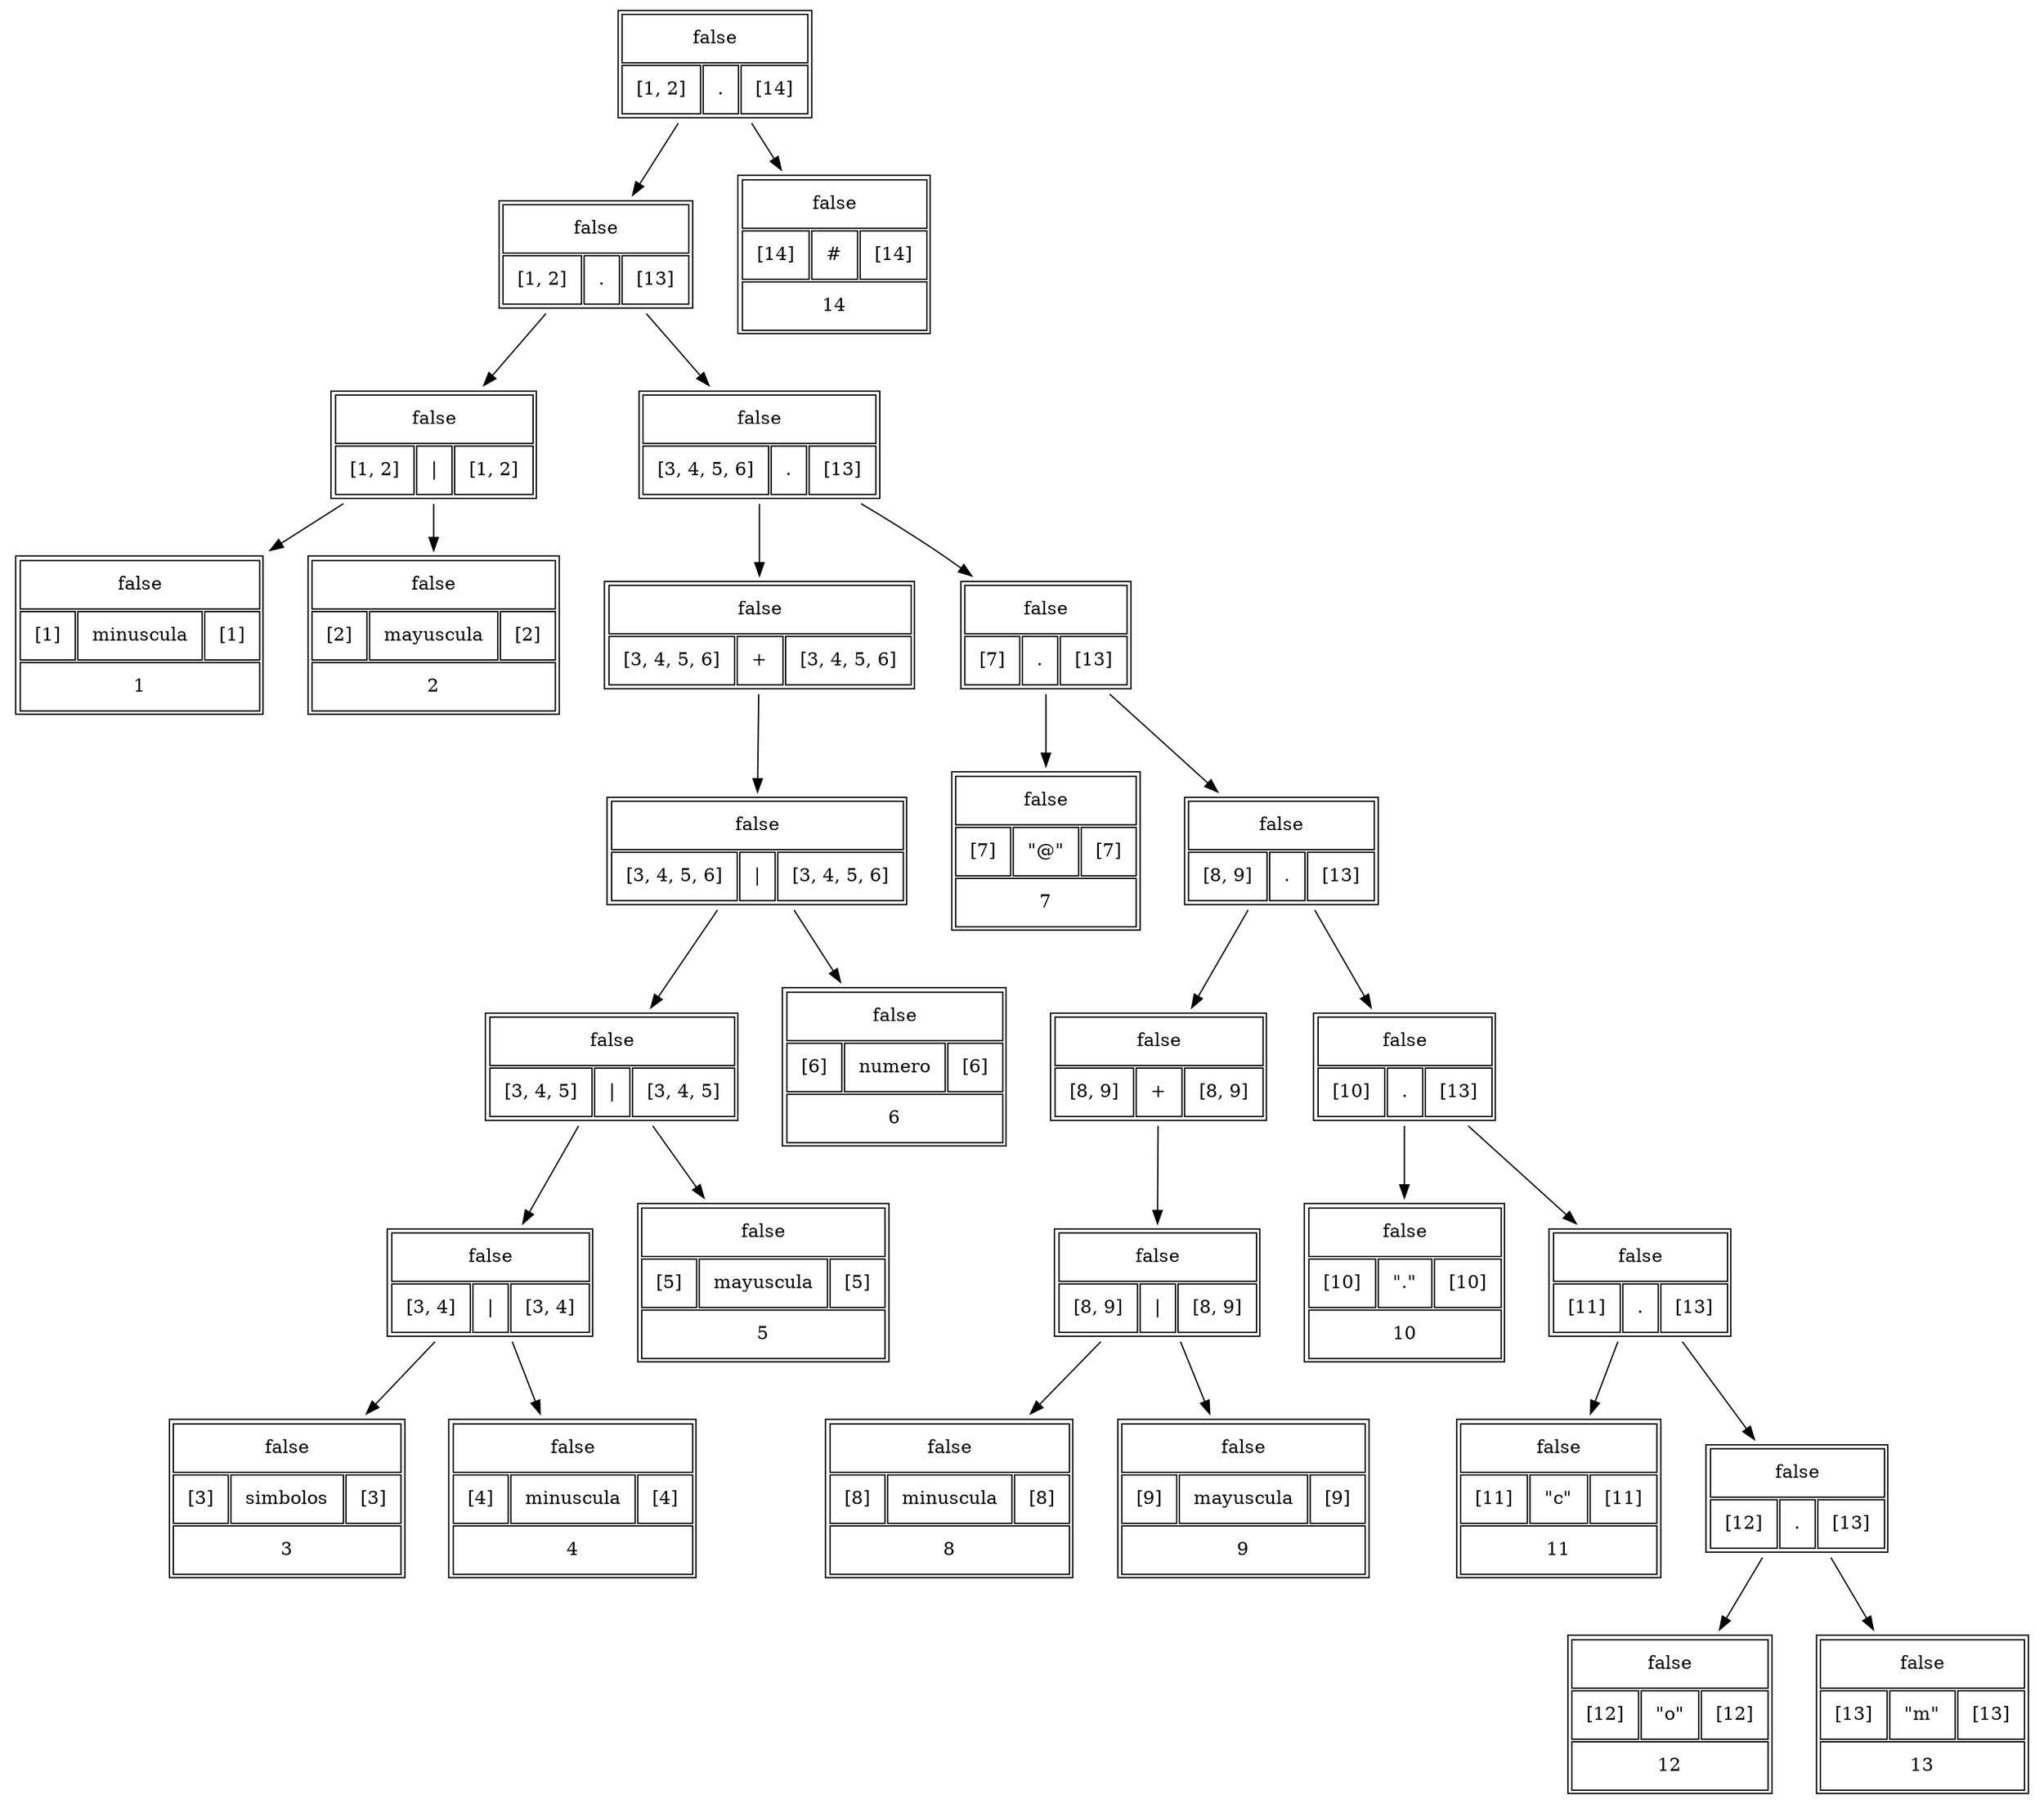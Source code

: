 digraph G {
N_1[shape = none label=<
<TABLE border="1" cellspacing="2" cellpadding="10" > 
<TR>
<TD colspan="3">false</TD>
</TR>
<TR>
<TD >[1, 2]</TD>
<TD >.</TD>
<TD >[14]</TD>
</TR>
</TABLE>>];N_2[shape = none label=<
<TABLE border="1" cellspacing="2" cellpadding="10" > 
<TR>
<TD colspan="3">false</TD>
</TR>
<TR>
<TD >[1, 2]</TD>
<TD >.</TD>
<TD >[13]</TD>
</TR>
</TABLE>>];N_1 -> N_2;
N_3[shape = none label=<
<TABLE border="1" cellspacing="2" cellpadding="10" > 
<TR>
<TD colspan="3">false</TD>
</TR>
<TR>
<TD >[1, 2]</TD>
<TD >|</TD>
<TD >[1, 2]</TD>
</TR>
</TABLE>>];N_2 -> N_3;
N_4[shape = none label =<
<TABLE border="1" cellspacing="2" cellpadding="10" > 
<TR>
<TD colspan="3">false</TD>
</TR>
<TR>
<TD>[1]</TD>
<TD >minuscula</TD>
<TD>[1]</TD>
</TR>
<TR>
<TD colspan="3">1</TD>
</TR>
</TABLE>>];N_3 -> N_4;
N_5[shape = none label =<
<TABLE border="1" cellspacing="2" cellpadding="10" > 
<TR>
<TD colspan="3">false</TD>
</TR>
<TR>
<TD>[2]</TD>
<TD >mayuscula</TD>
<TD>[2]</TD>
</TR>
<TR>
<TD colspan="3">2</TD>
</TR>
</TABLE>>];N_3 -> N_5;
N_6[shape = none label=<
<TABLE border="1" cellspacing="2" cellpadding="10" > 
<TR>
<TD colspan="3">false</TD>
</TR>
<TR>
<TD >[3, 4, 5, 6]</TD>
<TD >.</TD>
<TD >[13]</TD>
</TR>
</TABLE>>];N_2 -> N_6;
N_7[shape = none label=<
<TABLE border="1" cellspacing="2" cellpadding="10" > 
<TR>
<TD colspan="3">false</TD>
</TR>
<TR>
<TD >[3, 4, 5, 6]</TD>
<TD >+</TD>
<TD >[3, 4, 5, 6]</TD>
</TR>
</TABLE>>];N_6 -> N_7;
N_8[shape = none label=<
<TABLE border="1" cellspacing="2" cellpadding="10" > 
<TR>
<TD colspan="3">false</TD>
</TR>
<TR>
<TD >[3, 4, 5, 6]</TD>
<TD >|</TD>
<TD >[3, 4, 5, 6]</TD>
</TR>
</TABLE>>];N_7 -> N_8;
N_9[shape = none label=<
<TABLE border="1" cellspacing="2" cellpadding="10" > 
<TR>
<TD colspan="3">false</TD>
</TR>
<TR>
<TD >[3, 4, 5]</TD>
<TD >|</TD>
<TD >[3, 4, 5]</TD>
</TR>
</TABLE>>];N_8 -> N_9;
N_10[shape = none label=<
<TABLE border="1" cellspacing="2" cellpadding="10" > 
<TR>
<TD colspan="3">false</TD>
</TR>
<TR>
<TD >[3, 4]</TD>
<TD >|</TD>
<TD >[3, 4]</TD>
</TR>
</TABLE>>];N_9 -> N_10;
N_11[shape = none label =<
<TABLE border="1" cellspacing="2" cellpadding="10" > 
<TR>
<TD colspan="3">false</TD>
</TR>
<TR>
<TD>[3]</TD>
<TD >simbolos</TD>
<TD>[3]</TD>
</TR>
<TR>
<TD colspan="3">3</TD>
</TR>
</TABLE>>];N_10 -> N_11;
N_12[shape = none label =<
<TABLE border="1" cellspacing="2" cellpadding="10" > 
<TR>
<TD colspan="3">false</TD>
</TR>
<TR>
<TD>[4]</TD>
<TD >minuscula</TD>
<TD>[4]</TD>
</TR>
<TR>
<TD colspan="3">4</TD>
</TR>
</TABLE>>];N_10 -> N_12;
N_13[shape = none label =<
<TABLE border="1" cellspacing="2" cellpadding="10" > 
<TR>
<TD colspan="3">false</TD>
</TR>
<TR>
<TD>[5]</TD>
<TD >mayuscula</TD>
<TD>[5]</TD>
</TR>
<TR>
<TD colspan="3">5</TD>
</TR>
</TABLE>>];N_9 -> N_13;
N_14[shape = none label =<
<TABLE border="1" cellspacing="2" cellpadding="10" > 
<TR>
<TD colspan="3">false</TD>
</TR>
<TR>
<TD>[6]</TD>
<TD >numero</TD>
<TD>[6]</TD>
</TR>
<TR>
<TD colspan="3">6</TD>
</TR>
</TABLE>>];N_8 -> N_14;
N_15[shape = none label=<
<TABLE border="1" cellspacing="2" cellpadding="10" > 
<TR>
<TD colspan="3">false</TD>
</TR>
<TR>
<TD >[7]</TD>
<TD >.</TD>
<TD >[13]</TD>
</TR>
</TABLE>>];N_6 -> N_15;
N_16[shape = none label =<
<TABLE border="1" cellspacing="2" cellpadding="10" > 
<TR>
<TD colspan="3">false</TD>
</TR>
<TR>
<TD>[7]</TD>
<TD >"@"</TD>
<TD>[7]</TD>
</TR>
<TR>
<TD colspan="3">7</TD>
</TR>
</TABLE>>];N_15 -> N_16;
N_17[shape = none label=<
<TABLE border="1" cellspacing="2" cellpadding="10" > 
<TR>
<TD colspan="3">false</TD>
</TR>
<TR>
<TD >[8, 9]</TD>
<TD >.</TD>
<TD >[13]</TD>
</TR>
</TABLE>>];N_15 -> N_17;
N_18[shape = none label=<
<TABLE border="1" cellspacing="2" cellpadding="10" > 
<TR>
<TD colspan="3">false</TD>
</TR>
<TR>
<TD >[8, 9]</TD>
<TD >+</TD>
<TD >[8, 9]</TD>
</TR>
</TABLE>>];N_17 -> N_18;
N_19[shape = none label=<
<TABLE border="1" cellspacing="2" cellpadding="10" > 
<TR>
<TD colspan="3">false</TD>
</TR>
<TR>
<TD >[8, 9]</TD>
<TD >|</TD>
<TD >[8, 9]</TD>
</TR>
</TABLE>>];N_18 -> N_19;
N_20[shape = none label =<
<TABLE border="1" cellspacing="2" cellpadding="10" > 
<TR>
<TD colspan="3">false</TD>
</TR>
<TR>
<TD>[8]</TD>
<TD >minuscula</TD>
<TD>[8]</TD>
</TR>
<TR>
<TD colspan="3">8</TD>
</TR>
</TABLE>>];N_19 -> N_20;
N_21[shape = none label =<
<TABLE border="1" cellspacing="2" cellpadding="10" > 
<TR>
<TD colspan="3">false</TD>
</TR>
<TR>
<TD>[9]</TD>
<TD >mayuscula</TD>
<TD>[9]</TD>
</TR>
<TR>
<TD colspan="3">9</TD>
</TR>
</TABLE>>];N_19 -> N_21;
N_22[shape = none label=<
<TABLE border="1" cellspacing="2" cellpadding="10" > 
<TR>
<TD colspan="3">false</TD>
</TR>
<TR>
<TD >[10]</TD>
<TD >.</TD>
<TD >[13]</TD>
</TR>
</TABLE>>];N_17 -> N_22;
N_23[shape = none label =<
<TABLE border="1" cellspacing="2" cellpadding="10" > 
<TR>
<TD colspan="3">false</TD>
</TR>
<TR>
<TD>[10]</TD>
<TD >"."</TD>
<TD>[10]</TD>
</TR>
<TR>
<TD colspan="3">10</TD>
</TR>
</TABLE>>];N_22 -> N_23;
N_24[shape = none label=<
<TABLE border="1" cellspacing="2" cellpadding="10" > 
<TR>
<TD colspan="3">false</TD>
</TR>
<TR>
<TD >[11]</TD>
<TD >.</TD>
<TD >[13]</TD>
</TR>
</TABLE>>];N_22 -> N_24;
N_25[shape = none label =<
<TABLE border="1" cellspacing="2" cellpadding="10" > 
<TR>
<TD colspan="3">false</TD>
</TR>
<TR>
<TD>[11]</TD>
<TD >"c"</TD>
<TD>[11]</TD>
</TR>
<TR>
<TD colspan="3">11</TD>
</TR>
</TABLE>>];N_24 -> N_25;
N_26[shape = none label=<
<TABLE border="1" cellspacing="2" cellpadding="10" > 
<TR>
<TD colspan="3">false</TD>
</TR>
<TR>
<TD >[12]</TD>
<TD >.</TD>
<TD >[13]</TD>
</TR>
</TABLE>>];N_24 -> N_26;
N_27[shape = none label =<
<TABLE border="1" cellspacing="2" cellpadding="10" > 
<TR>
<TD colspan="3">false</TD>
</TR>
<TR>
<TD>[12]</TD>
<TD >"o"</TD>
<TD>[12]</TD>
</TR>
<TR>
<TD colspan="3">12</TD>
</TR>
</TABLE>>];N_26 -> N_27;
N_28[shape = none label =<
<TABLE border="1" cellspacing="2" cellpadding="10" > 
<TR>
<TD colspan="3">false</TD>
</TR>
<TR>
<TD>[13]</TD>
<TD >"m"</TD>
<TD>[13]</TD>
</TR>
<TR>
<TD colspan="3">13</TD>
</TR>
</TABLE>>];N_26 -> N_28;
N_29[shape = none label =<
<TABLE border="1" cellspacing="2" cellpadding="10" > 
<TR>
<TD colspan="3">false</TD>
</TR>
<TR>
<TD>[14]</TD>
<TD >#</TD>
<TD>[14]</TD>
</TR>
<TR>
<TD colspan="3">14</TD>
</TR>
</TABLE>>];N_1 -> N_29;
}
